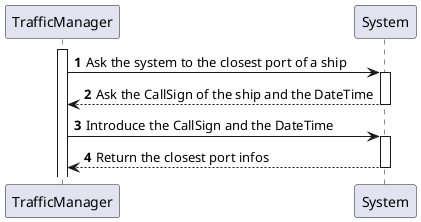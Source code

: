 @startuml
'https://plantuml.com/sequence-diagram
autonumber

participant TrafficManager as TM
participant System as Stm

activate TM
TM -> Stm : Ask the system to the closest port of a ship
activate Stm
Stm --> TM : Ask the CallSign of the ship and the DateTime
deactivate Stm
TM -> Stm : Introduce the CallSign and the DateTime
activate Stm
Stm --> TM : Return the closest port infos
deactivate Stm
@enduml